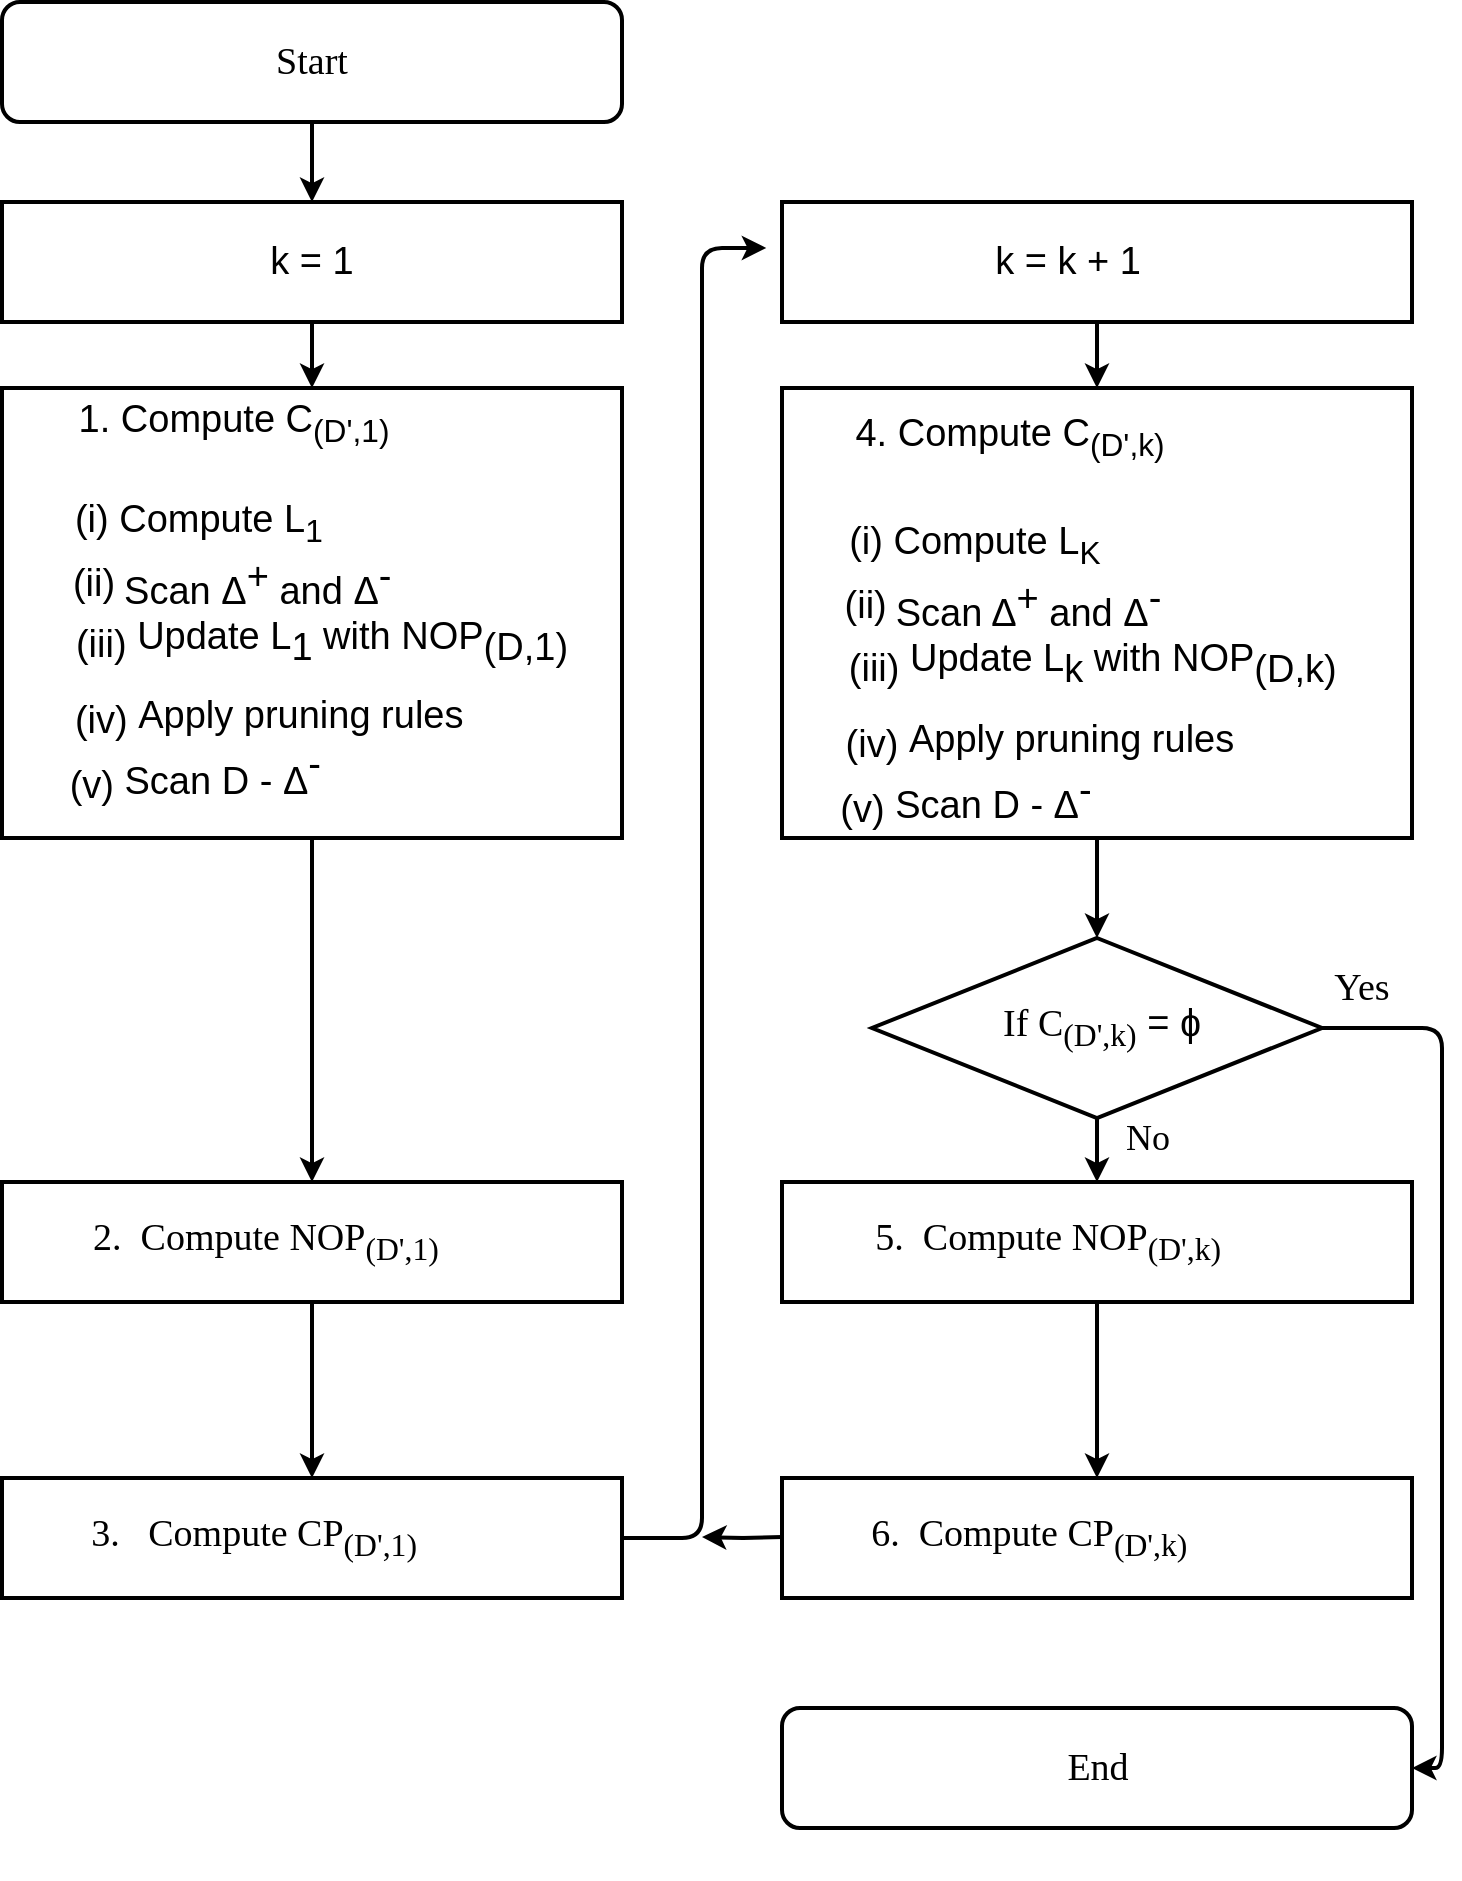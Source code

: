<mxfile version="13.6.5" type="device"><diagram id="lyGAVEAWEnv5lh46p7M4" name="Page-1"><mxGraphModel dx="2355" dy="776" grid="1" gridSize="15" guides="1" tooltips="1" connect="1" arrows="1" fold="1" page="1" pageScale="1" pageWidth="1000" pageHeight="700" math="0" shadow="0"><root><object label="" id="0"><mxCell/></object><mxCell id="1" parent="0"/><mxCell id="eJzbV3fGYI36LrdoB3EN-73" value="" style="edgeStyle=orthogonalEdgeStyle;rounded=0;orthogonalLoop=1;jettySize=auto;html=1;strokeWidth=2;" parent="1" source="eJzbV3fGYI36LrdoB3EN-74" target="eJzbV3fGYI36LrdoB3EN-76" edge="1"><mxGeometry relative="1" as="geometry"/></mxCell><mxCell id="eJzbV3fGYI36LrdoB3EN-74" value="" style="rounded=1;whiteSpace=wrap;html=1;strokeWidth=2;" parent="1" vertex="1"><mxGeometry y="17" width="310" height="60" as="geometry"/></mxCell><mxCell id="eJzbV3fGYI36LrdoB3EN-75" value="" style="edgeStyle=orthogonalEdgeStyle;rounded=0;orthogonalLoop=1;jettySize=auto;html=1;strokeWidth=2;" parent="1" source="eJzbV3fGYI36LrdoB3EN-76" target="eJzbV3fGYI36LrdoB3EN-89" edge="1"><mxGeometry relative="1" as="geometry"/></mxCell><mxCell id="eJzbV3fGYI36LrdoB3EN-76" value="" style="rounded=0;whiteSpace=wrap;html=1;strokeWidth=2;" parent="1" vertex="1"><mxGeometry y="117" width="310" height="60" as="geometry"/></mxCell><mxCell id="eJzbV3fGYI36LrdoB3EN-77" value="" style="edgeStyle=orthogonalEdgeStyle;rounded=0;orthogonalLoop=1;jettySize=auto;html=1;strokeWidth=2;" parent="1" source="eJzbV3fGYI36LrdoB3EN-78" target="eJzbV3fGYI36LrdoB3EN-80" edge="1"><mxGeometry relative="1" as="geometry"/></mxCell><mxCell id="eJzbV3fGYI36LrdoB3EN-78" value="" style="rounded=0;whiteSpace=wrap;html=1;fontSize=12;strokeWidth=2;" parent="1" vertex="1"><mxGeometry x="390" y="117" width="315" height="60" as="geometry"/></mxCell><mxCell id="eJzbV3fGYI36LrdoB3EN-79" value="" style="edgeStyle=orthogonalEdgeStyle;rounded=0;orthogonalLoop=1;jettySize=auto;html=1;strokeWidth=2;" parent="1" source="eJzbV3fGYI36LrdoB3EN-80" target="eJzbV3fGYI36LrdoB3EN-82" edge="1"><mxGeometry relative="1" as="geometry"/></mxCell><mxCell id="eJzbV3fGYI36LrdoB3EN-80" value="" style="rounded=0;whiteSpace=wrap;html=1;strokeWidth=2;" parent="1" vertex="1"><mxGeometry x="390" y="210" width="315" height="225" as="geometry"/></mxCell><mxCell id="eJzbV3fGYI36LrdoB3EN-81" value="" style="edgeStyle=orthogonalEdgeStyle;rounded=0;orthogonalLoop=1;jettySize=auto;html=1;strokeWidth=2;" parent="1" source="eJzbV3fGYI36LrdoB3EN-82" target="eJzbV3fGYI36LrdoB3EN-84" edge="1"><mxGeometry relative="1" as="geometry"/></mxCell><mxCell id="eJzbV3fGYI36LrdoB3EN-82" value="" style="rhombus;whiteSpace=wrap;html=1;strokeWidth=2;" parent="1" vertex="1"><mxGeometry x="435" y="485" width="225" height="90" as="geometry"/></mxCell><mxCell id="eJzbV3fGYI36LrdoB3EN-83" value="" style="edgeStyle=orthogonalEdgeStyle;rounded=0;orthogonalLoop=1;jettySize=auto;html=1;strokeWidth=2;" parent="1" source="eJzbV3fGYI36LrdoB3EN-84" target="eJzbV3fGYI36LrdoB3EN-86" edge="1"><mxGeometry relative="1" as="geometry"/></mxCell><mxCell id="eJzbV3fGYI36LrdoB3EN-84" value="" style="rounded=0;whiteSpace=wrap;html=1;strokeWidth=2;" parent="1" vertex="1"><mxGeometry x="390" y="607" width="315" height="60" as="geometry"/></mxCell><mxCell id="eJzbV3fGYI36LrdoB3EN-85" value="" style="edgeStyle=orthogonalEdgeStyle;rounded=0;orthogonalLoop=1;jettySize=auto;html=1;strokeWidth=2;" parent="1" edge="1"><mxGeometry relative="1" as="geometry"><mxPoint x="390" y="784.5" as="sourcePoint"/><mxPoint x="350" y="784.5" as="targetPoint"/></mxGeometry></mxCell><mxCell id="eJzbV3fGYI36LrdoB3EN-86" value="" style="rounded=0;whiteSpace=wrap;html=1;strokeWidth=2;" parent="1" vertex="1"><mxGeometry x="390" y="755" width="315" height="60" as="geometry"/></mxCell><mxCell id="eJzbV3fGYI36LrdoB3EN-87" value="" style="rounded=1;whiteSpace=wrap;html=1;strokeWidth=2;" parent="1" vertex="1"><mxGeometry x="390" y="870" width="315" height="60" as="geometry"/></mxCell><mxCell id="eJzbV3fGYI36LrdoB3EN-88" value="" style="edgeStyle=orthogonalEdgeStyle;rounded=0;orthogonalLoop=1;jettySize=auto;html=1;strokeWidth=2;" parent="1" source="eJzbV3fGYI36LrdoB3EN-89" target="eJzbV3fGYI36LrdoB3EN-93" edge="1"><mxGeometry relative="1" as="geometry"/></mxCell><mxCell id="eJzbV3fGYI36LrdoB3EN-89" value="" style="rounded=0;whiteSpace=wrap;html=1;strokeWidth=2;" parent="1" vertex="1"><mxGeometry y="210" width="310" height="225" as="geometry"/></mxCell><mxCell id="eJzbV3fGYI36LrdoB3EN-91" value="" style="rounded=0;whiteSpace=wrap;html=1;strokeWidth=2;" parent="1" vertex="1"><mxGeometry y="755" width="310" height="60" as="geometry"/></mxCell><mxCell id="eJzbV3fGYI36LrdoB3EN-92" value="" style="edgeStyle=orthogonalEdgeStyle;rounded=0;orthogonalLoop=1;jettySize=auto;html=1;strokeWidth=2;" parent="1" source="eJzbV3fGYI36LrdoB3EN-93" target="eJzbV3fGYI36LrdoB3EN-91" edge="1"><mxGeometry relative="1" as="geometry"/></mxCell><mxCell id="eJzbV3fGYI36LrdoB3EN-93" value="" style="rounded=0;whiteSpace=wrap;html=1;strokeWidth=2;" parent="1" vertex="1"><mxGeometry y="607" width="310" height="60" as="geometry"/></mxCell><mxCell id="eJzbV3fGYI36LrdoB3EN-94" value="" style="endArrow=classic;html=1;exitX=1;exitY=0.5;exitDx=0;exitDy=0;entryX=-0.025;entryY=0.383;entryDx=0;entryDy=0;entryPerimeter=0;strokeWidth=2;" parent="1" source="eJzbV3fGYI36LrdoB3EN-91" target="eJzbV3fGYI36LrdoB3EN-78" edge="1"><mxGeometry width="50" height="50" relative="1" as="geometry"><mxPoint x="550" y="417" as="sourcePoint"/><mxPoint x="380" y="77" as="targetPoint"/><Array as="points"><mxPoint x="350" y="785"/><mxPoint x="350" y="140"/></Array></mxGeometry></mxCell><mxCell id="eJzbV3fGYI36LrdoB3EN-95" value="" style="endArrow=classic;html=1;exitX=1;exitY=0.5;exitDx=0;exitDy=0;entryX=1;entryY=0.5;entryDx=0;entryDy=0;strokeWidth=2;" parent="1" source="eJzbV3fGYI36LrdoB3EN-82" target="eJzbV3fGYI36LrdoB3EN-87" edge="1"><mxGeometry width="50" height="50" relative="1" as="geometry"><mxPoint x="550" y="417" as="sourcePoint"/><mxPoint x="660" y="697" as="targetPoint"/><Array as="points"><mxPoint x="720" y="530"/><mxPoint x="720" y="675"/><mxPoint x="720" y="900"/></Array></mxGeometry></mxCell><mxCell id="eJzbV3fGYI36LrdoB3EN-96" value="&lt;h6&gt;&lt;font style=&quot;font-size: 19px&quot;&gt;&lt;span style=&quot;font-weight: normal&quot;&gt;Start&lt;/span&gt;&lt;/font&gt;&lt;/h6&gt;" style="text;html=1;strokeColor=none;fillColor=none;align=center;verticalAlign=middle;whiteSpace=wrap;rounded=0;fontFamily=Verdana;strokeWidth=2;" parent="1" vertex="1"><mxGeometry x="135" y="37" width="40" height="20" as="geometry"/></mxCell><mxCell id="eJzbV3fGYI36LrdoB3EN-97" value="&lt;font style=&quot;font-size: 19px&quot; face=&quot;Helvetica&quot;&gt;k = 1&lt;/font&gt;" style="text;html=1;strokeColor=none;fillColor=none;align=center;verticalAlign=middle;whiteSpace=wrap;rounded=0;fontFamily=Verdana;fontSize=12;strokeWidth=2;" parent="1" vertex="1"><mxGeometry x="120" y="137" width="70" height="20" as="geometry"/></mxCell><mxCell id="eJzbV3fGYI36LrdoB3EN-99" value="&lt;font style=&quot;font-size: 19px&quot;&gt;2.&amp;nbsp; Compute NOP&lt;sub&gt;(D',1)&lt;/sub&gt;&lt;/font&gt;" style="text;html=1;strokeColor=none;fillColor=none;align=center;verticalAlign=middle;whiteSpace=wrap;rounded=0;fontFamily=Verdana;fontSize=12;strokeWidth=2;" parent="1" vertex="1"><mxGeometry x="22" y="627" width="220" height="20" as="geometry"/></mxCell><mxCell id="eJzbV3fGYI36LrdoB3EN-100" value="&lt;div&gt;&lt;font style=&quot;font-size: 19px&quot;&gt;3.&amp;nbsp;&amp;nbsp; Compute CP&lt;sub&gt;(D',1)&amp;nbsp;&amp;nbsp;&amp;nbsp; &lt;br&gt;&lt;/sub&gt;&lt;/font&gt;&lt;/div&gt;" style="text;html=1;strokeColor=none;fillColor=none;align=center;verticalAlign=middle;whiteSpace=wrap;rounded=0;fontFamily=Verdana;fontSize=12;strokeWidth=2;" parent="1" vertex="1"><mxGeometry x="22" y="775" width="220" height="20" as="geometry"/></mxCell><mxCell id="eJzbV3fGYI36LrdoB3EN-101" value="&lt;font style=&quot;font-size: 19px&quot; face=&quot;Helvetica&quot;&gt;k = k + 1&lt;/font&gt;" style="text;html=1;strokeColor=none;fillColor=none;align=center;verticalAlign=middle;whiteSpace=wrap;rounded=0;fontFamily=Verdana;fontSize=12;strokeWidth=2;" parent="1" vertex="1"><mxGeometry x="472.5" y="137" width="120" height="20" as="geometry"/></mxCell><mxCell id="eJzbV3fGYI36LrdoB3EN-103" value="&lt;font style=&quot;font-size: 19px&quot;&gt;5.&amp;nbsp; Compute NOP&lt;sub&gt;(D',k)&amp;nbsp;&amp;nbsp;&amp;nbsp;&amp;nbsp;&amp;nbsp; &lt;br&gt;&lt;/sub&gt;&lt;/font&gt;" style="text;html=1;strokeColor=none;fillColor=none;align=center;verticalAlign=middle;whiteSpace=wrap;rounded=0;fontFamily=Verdana;fontSize=12;strokeWidth=2;" parent="1" vertex="1"><mxGeometry x="407.5" y="627" width="250" height="20" as="geometry"/></mxCell><mxCell id="eJzbV3fGYI36LrdoB3EN-104" value="&lt;font style=&quot;font-size: 19px&quot;&gt;6.&amp;nbsp; Compute CP&lt;sub&gt;(D',k)&amp;nbsp;&amp;nbsp;&amp;nbsp;&amp;nbsp;&amp;nbsp;&amp;nbsp; &lt;br&gt;&lt;/sub&gt;&lt;/font&gt;" style="text;html=1;strokeColor=none;fillColor=none;align=center;verticalAlign=middle;whiteSpace=wrap;rounded=0;fontFamily=Verdana;fontSize=12;strokeWidth=2;" parent="1" vertex="1"><mxGeometry x="407.5" y="775" width="235" height="20" as="geometry"/></mxCell><mxCell id="eJzbV3fGYI36LrdoB3EN-105" value="&lt;h6 style=&quot;font-size: 19px&quot;&gt;&lt;font style=&quot;font-size: 19px&quot;&gt;&lt;span style=&quot;font-weight: normal&quot;&gt;End&lt;/span&gt;&lt;br&gt;&lt;/font&gt;&lt;/h6&gt;" style="text;html=1;strokeColor=none;fillColor=none;align=center;verticalAlign=middle;whiteSpace=wrap;rounded=0;fontFamily=Verdana;strokeWidth=2;" parent="1" vertex="1"><mxGeometry x="527.5" y="890" width="40" height="20" as="geometry"/></mxCell><mxCell id="eJzbV3fGYI36LrdoB3EN-106" value="&lt;font style=&quot;font-size: 19px&quot;&gt;If C&lt;sub&gt;(D',k)&lt;/sub&gt;&lt;/font&gt;&lt;span style=&quot;font-size: 19px ; font-family: &amp;#34;arial&amp;#34; ; color: rgb(0 , 0 , 0) ; background-color: transparent ; font-weight: 400 ; font-style: normal ; font-variant: normal ; text-decoration: none ; vertical-align: baseline&quot; id=&quot;docs-internal-guid-69cae1eb-7fff-02d7-6fed-f276f1a16385&quot;&gt; &lt;font style=&quot;font-size: 19px&quot;&gt;= ɸ&lt;/font&gt;&lt;/span&gt;" style="text;html=1;strokeColor=none;fillColor=none;align=center;verticalAlign=middle;whiteSpace=wrap;rounded=0;fontFamily=Verdana;fontSize=12;strokeWidth=2;" parent="1" vertex="1"><mxGeometry x="440" y="520" width="220" height="20" as="geometry"/></mxCell><mxCell id="eJzbV3fGYI36LrdoB3EN-107" value="&lt;font style=&quot;font-size: 19px&quot;&gt;Yes&lt;/font&gt;" style="text;html=1;strokeColor=none;fillColor=none;align=center;verticalAlign=middle;whiteSpace=wrap;rounded=0;fontFamily=Verdana;strokeWidth=2;" parent="1" vertex="1"><mxGeometry x="660" y="500" width="40" height="20" as="geometry"/></mxCell><mxCell id="eJzbV3fGYI36LrdoB3EN-108" value="&lt;font style=&quot;font-size: 18px&quot;&gt;No&lt;/font&gt;" style="text;html=1;strokeColor=none;fillColor=none;align=center;verticalAlign=middle;whiteSpace=wrap;rounded=0;fontFamily=Verdana;strokeWidth=2;" parent="1" vertex="1"><mxGeometry x="552.5" y="575" width="40" height="20" as="geometry"/></mxCell><mxCell id="EZfC-SxZ7xJEwx1nV3RK-2" value="&lt;div style=&quot;font-size: 19px&quot;&gt;&lt;font style=&quot;font-size: 19px&quot;&gt;1. Compute C&lt;sub&gt;(D',1)&amp;nbsp; &amp;nbsp; &amp;nbsp; &amp;nbsp;&amp;nbsp; &amp;nbsp;&amp;nbsp;&amp;nbsp;&amp;nbsp;&amp;nbsp;&amp;nbsp;&amp;nbsp;&amp;nbsp;&amp;nbsp;&amp;nbsp;&amp;nbsp; &lt;br&gt;&lt;/sub&gt;&lt;/font&gt;&lt;/div&gt;&lt;div style=&quot;font-size: 19px&quot;&gt;&lt;font style=&quot;font-size: 19px&quot;&gt;&lt;br&gt;&lt;/font&gt;&lt;/div&gt;&lt;div style=&quot;font-size: 19px&quot;&gt;&lt;font style=&quot;font-size: 19px&quot;&gt;(i) Compute L&lt;sub&gt;1 &amp;nbsp; &amp;nbsp; &amp;nbsp; &amp;nbsp; &amp;nbsp; &amp;nbsp; &amp;nbsp; &amp;nbsp; &amp;nbsp; &amp;nbsp; &amp;nbsp; &amp;nbsp; &amp;nbsp;&amp;nbsp;&amp;nbsp; &lt;br style=&quot;font-size: 19px&quot;&gt;&lt;/sub&gt;&lt;/font&gt;&lt;/div&gt;&lt;div style=&quot;font-size: 19px&quot;&gt;&lt;font style=&quot;font-size: 19px&quot;&gt;&lt;sub style=&quot;font-size: 16px&quot;&gt;&lt;font style=&quot;font-size: 19px&quot;&gt;(ii)&lt;/font&gt; &lt;/sub&gt;&lt;/font&gt;&lt;font style=&quot;font-size: 19px&quot;&gt;&lt;sub&gt;&lt;sub style=&quot;font-size: 19px&quot;&gt;&lt;font style=&quot;font-size: 19px&quot;&gt;Scan&lt;/font&gt; &lt;/sub&gt;&lt;sub style=&quot;font-size: 19px&quot;&gt;&lt;span style=&quot;color: rgb(0 , 0 , 0) ; background-color: transparent ; font-weight: 400 ; font-style: normal ; font-variant: normal ; text-decoration: none ; vertical-align: baseline&quot; id=&quot;docs-internal-guid-ef3e413d-7fff-1947-f1c0-6418bb744c8f&quot;&gt;Δ&lt;/span&gt;&lt;span style=&quot;color: rgb(0 , 0 , 0) ; background-color: transparent ; font-weight: 400 ; font-style: normal ; font-variant: normal ; text-decoration: none ; vertical-align: baseline&quot;&gt;&lt;span style=&quot;vertical-align: super&quot;&gt;+&lt;/span&gt;&lt;/span&gt;&lt;span style=&quot;color: rgb(0 , 0 , 0) ; background-color: transparent ; font-weight: 400 ; font-style: normal ; font-variant: normal ; text-decoration: none ; vertical-align: baseline&quot;&gt; and Δ&lt;/span&gt;&lt;span style=&quot;color: rgb(0 , 0 , 0) ; background-color: transparent ; font-weight: 400 ; font-style: normal ; font-variant: normal ; text-decoration: none ; vertical-align: baseline&quot;&gt;&lt;span style=&quot;vertical-align: super&quot;&gt;-&amp;nbsp;&amp;nbsp;&amp;nbsp;&amp;nbsp;&amp;nbsp;&amp;nbsp;&amp;nbsp;&amp;nbsp;&amp;nbsp;&amp;nbsp;&amp;nbsp;&amp;nbsp;&amp;nbsp;&amp;nbsp;&amp;nbsp;&amp;nbsp;&amp;nbsp; &lt;br&gt;&lt;/span&gt;&lt;/span&gt;&lt;/sub&gt;&lt;/sub&gt;&lt;/font&gt;&lt;/div&gt;&lt;div style=&quot;font-size: 19px&quot;&gt;&lt;font style=&quot;font-size: 19px&quot;&gt;&lt;sub&gt;&lt;sub style=&quot;font-size: 19px&quot;&gt;&lt;span style=&quot;color: rgb(0 , 0 , 0) ; background-color: transparent ; font-weight: 400 ; font-style: normal ; font-variant: normal ; text-decoration: none ; vertical-align: baseline&quot;&gt;&lt;span style=&quot;vertical-align: super&quot;&gt;(iii) &lt;/span&gt;&lt;/span&gt;&lt;/sub&gt;&lt;/sub&gt;&lt;/font&gt;&lt;font style=&quot;font-size: 19px&quot;&gt;&lt;sub&gt;&lt;span style=&quot;font-size: 19px ; color: rgb(0 , 0 , 0) ; background-color: transparent ; font-weight: 400 ; font-style: normal ; font-variant: normal ; text-decoration: none ; vertical-align: baseline&quot;&gt;&lt;span style=&quot;vertical-align: super&quot;&gt;&lt;span style=&quot;color: rgb(0 , 0 , 0) ; background-color: transparent ; font-weight: 400 ; font-style: normal ; font-variant: normal ; text-decoration: none ; vertical-align: baseline&quot; id=&quot;docs-internal-guid-216dae3f-7fff-b51b-758c-2ea3999ff38e&quot;&gt;Update L&lt;/span&gt;&lt;span style=&quot;color: rgb(0 , 0 , 0) ; background-color: transparent ; font-weight: 400 ; font-style: normal ; font-variant: normal ; text-decoration: none ; vertical-align: baseline&quot;&gt;&lt;span style=&quot;vertical-align: sub&quot;&gt;1&lt;/span&gt;&lt;/span&gt;&lt;span style=&quot;color: rgb(0 , 0 , 0) ; background-color: transparent ; font-weight: 400 ; font-style: normal ; font-variant: normal ; text-decoration: none ; vertical-align: baseline&quot;&gt; with NOP&lt;/span&gt;&lt;span style=&quot;color: rgb(0 , 0 , 0) ; background-color: transparent ; font-weight: 400 ; font-style: normal ; font-variant: normal ; text-decoration: none ; vertical-align: baseline&quot;&gt;&lt;span style=&quot;vertical-align: sub&quot;&gt;(D,1) &lt;/span&gt;&lt;/span&gt;&lt;/span&gt;&lt;/span&gt;&lt;/sub&gt;&lt;/font&gt;&lt;font style=&quot;font-size: 19px&quot;&gt;&lt;sub&gt;&lt;sub style=&quot;font-size: 19px&quot;&gt;&lt;span style=&quot;color: rgb(0 , 0 , 0) ; background-color: transparent ; font-weight: 400 ; font-style: normal ; font-variant: normal ; text-decoration: none ; vertical-align: baseline&quot;&gt;&lt;span style=&quot;vertical-align: super&quot;&gt;&lt;/span&gt;&lt;/span&gt;&lt;/sub&gt;&lt;/sub&gt;&lt;/font&gt;&lt;/div&gt;&lt;div style=&quot;font-size: 19px&quot;&gt;&lt;font style=&quot;font-size: 19px&quot;&gt;(iv) &lt;font style=&quot;font-size: 19px&quot;&gt;&lt;span style=&quot;color: rgb(0 , 0 , 0) ; background-color: transparent ; font-weight: 400 ; font-style: normal ; font-variant: normal ; text-decoration: none ; vertical-align: baseline&quot;&gt;&lt;span style=&quot;vertical-align: super&quot;&gt;&lt;span style=&quot;color: rgb(0 , 0 , 0) ; background-color: transparent ; font-weight: 400 ; font-style: normal ; font-variant: normal ; text-decoration: none ; vertical-align: baseline&quot;&gt;&lt;span style=&quot;vertical-align: sub&quot;&gt;&lt;span style=&quot;color: rgb(0 , 0 , 0) ; background-color: transparent ; font-weight: 400 ; font-style: normal ; font-variant: normal ; text-decoration: none ; vertical-align: baseline&quot; id=&quot;docs-internal-guid-fefc0dee-7fff-dd55-5d74-25d7f752deb7&quot;&gt;Apply pruning rules &amp;nbsp; &amp;nbsp; &amp;nbsp;&amp;nbsp; &amp;nbsp;&amp;nbsp; &lt;br&gt;&lt;/span&gt;&lt;/span&gt;&lt;/span&gt;&lt;/span&gt;&lt;/span&gt;&lt;/font&gt;&lt;/font&gt;&lt;/div&gt;&lt;div style=&quot;font-size: 19px&quot;&gt;&lt;font style=&quot;font-size: 19px&quot;&gt;&lt;span style=&quot;color: rgb(0 , 0 , 0) ; background-color: transparent ; font-weight: 400 ; font-style: normal ; font-variant: normal ; text-decoration: none ; vertical-align: baseline&quot;&gt;&lt;span style=&quot;vertical-align: super&quot;&gt;&lt;span style=&quot;color: rgb(0 , 0 , 0) ; background-color: transparent ; font-weight: 400 ; font-style: normal ; font-variant: normal ; text-decoration: none ; vertical-align: baseline&quot;&gt;&lt;span style=&quot;vertical-align: sub&quot;&gt;&lt;span style=&quot;color: rgb(0 , 0 , 0) ; background-color: transparent ; font-weight: 400 ; font-style: normal ; font-variant: normal ; text-decoration: none ; vertical-align: baseline&quot; id=&quot;docs-internal-guid-fefc0dee-7fff-dd55-5d74-25d7f752deb7&quot;&gt;(v)&lt;/span&gt;&lt;/span&gt;&lt;/span&gt;&lt;/span&gt;&lt;/span&gt;&lt;/font&gt;&lt;font style=&quot;font-size: 19px&quot;&gt;&lt;span style=&quot;color: rgb(0 , 0 , 0) ; background-color: transparent ; font-weight: 400 ; font-style: normal ; font-variant: normal ; text-decoration: none ; vertical-align: baseline&quot;&gt;&lt;span style=&quot;vertical-align: super&quot;&gt;&lt;span style=&quot;color: rgb(0 , 0 , 0) ; background-color: transparent ; font-weight: 400 ; font-style: normal ; font-variant: normal ; text-decoration: none ; vertical-align: baseline&quot;&gt;&lt;span style=&quot;vertical-align: sub&quot;&gt;&lt;span style=&quot;color: rgb(0 , 0 , 0) ; background-color: transparent ; font-weight: 400 ; font-style: normal ; font-variant: normal ; text-decoration: none ; vertical-align: baseline&quot; id=&quot;docs-internal-guid-fefc0dee-7fff-dd55-5d74-25d7f752deb7&quot;&gt;&lt;font style=&quot;font-size: 19px&quot;&gt;&lt;span style=&quot;color: rgb(0 , 0 , 0) ; background-color: transparent ; font-weight: 400 ; font-style: normal ; font-variant: normal ; text-decoration: none ; vertical-align: baseline&quot;&gt;&lt;span style=&quot;vertical-align: super&quot;&gt;&lt;span style=&quot;color: rgb(0 , 0 , 0) ; background-color: transparent ; font-weight: 400 ; font-style: normal ; font-variant: normal ; text-decoration: none ; vertical-align: baseline&quot;&gt;&lt;span style=&quot;vertical-align: sub&quot;&gt;&lt;span style=&quot;color: rgb(0 , 0 , 0) ; background-color: transparent ; font-weight: 400 ; font-style: normal ; font-variant: normal ; text-decoration: none ; vertical-align: baseline&quot; id=&quot;docs-internal-guid-fefc0dee-7fff-dd55-5d74-25d7f752deb7&quot;&gt;&lt;span style=&quot;color: rgb(0 , 0 , 0) ; background-color: transparent ; font-weight: 400 ; font-style: normal ; font-variant: normal ; text-decoration: none ; vertical-align: baseline&quot; id=&quot;docs-internal-guid-16b46693-7fff-fd75-a90b-abdbf565ef30&quot;&gt; Scan D - Δ&lt;/span&gt;&lt;span style=&quot;color: rgb(0 , 0 , 0) ; background-color: transparent ; font-weight: 400 ; font-style: normal ; font-variant: normal ; text-decoration: none ; vertical-align: baseline&quot;&gt;&lt;span style=&quot;vertical-align: super&quot;&gt;-&amp;nbsp;&amp;nbsp;&amp;nbsp;&amp;nbsp;&amp;nbsp;&amp;nbsp;&amp;nbsp;&amp;nbsp;&amp;nbsp;&amp;nbsp;&amp;nbsp;&amp;nbsp;&amp;nbsp;&amp;nbsp;&amp;nbsp;&amp;nbsp;&amp;nbsp;&amp;nbsp;&amp;nbsp;&amp;nbsp;&amp;nbsp;&amp;nbsp;&amp;nbsp;&amp;nbsp; &lt;br&gt;&lt;/span&gt;&lt;/span&gt;&lt;/span&gt;&lt;/span&gt;&lt;/span&gt;&lt;/span&gt;&lt;/span&gt;&lt;/font&gt;&lt;/span&gt;&lt;/span&gt;&lt;/span&gt;&lt;/span&gt;&lt;/span&gt;&lt;/font&gt;&lt;/div&gt;&lt;div&gt;&lt;br&gt;&lt;/div&gt;" style="text;html=1;strokeColor=none;fillColor=none;align=center;verticalAlign=middle;whiteSpace=wrap;rounded=0;" parent="1" vertex="1"><mxGeometry x="10" y="204" width="300" height="243" as="geometry"/></mxCell><mxCell id="EZfC-SxZ7xJEwx1nV3RK-4" value="&lt;div style=&quot;font-size: 19px&quot;&gt;&lt;br&gt;&lt;font style=&quot;font-size: 19px&quot;&gt;4. Compute C&lt;sub&gt;(D',k) &amp;nbsp; &amp;nbsp; &amp;nbsp; &amp;nbsp;&amp;nbsp;&amp;nbsp;&amp;nbsp;&amp;nbsp;&amp;nbsp;&amp;nbsp;&amp;nbsp;&amp;nbsp;&amp;nbsp;&amp;nbsp;&amp;nbsp;&amp;nbsp; &lt;br&gt;&lt;/sub&gt;&lt;/font&gt;&lt;/div&gt;&lt;div style=&quot;font-size: 19px&quot;&gt;&lt;font style=&quot;font-size: 19px&quot;&gt;&lt;sub&gt;&lt;br&gt;&lt;/sub&gt;&lt;/font&gt;&lt;/div&gt;&lt;div style=&quot;font-size: 19px&quot;&gt;&lt;font style=&quot;font-size: 19px&quot;&gt;(i) Compute L&lt;sub&gt;K&amp;nbsp;&amp;nbsp;&amp;nbsp;&amp;nbsp;&amp;nbsp;&amp;nbsp;&amp;nbsp;&amp;nbsp;&amp;nbsp;&amp;nbsp;&amp;nbsp;&amp;nbsp;&amp;nbsp;&amp;nbsp;&amp;nbsp;&amp;nbsp;&amp;nbsp;&amp;nbsp;&amp;nbsp;&amp;nbsp;&amp;nbsp;&amp;nbsp;&amp;nbsp;&amp;nbsp;&amp;nbsp;&amp;nbsp;&amp;nbsp;&amp;nbsp; &lt;br&gt;&lt;/sub&gt;&lt;/font&gt;&lt;/div&gt;&lt;div style=&quot;font-size: 19px&quot;&gt;&lt;font style=&quot;font-size: 19px&quot;&gt;&lt;sub style=&quot;font-size: 16px&quot;&gt;&lt;font style=&quot;font-size: 19px&quot;&gt;(ii)&lt;/font&gt; &lt;/sub&gt;&lt;/font&gt;&lt;font style=&quot;font-size: 19px&quot;&gt;&lt;sub&gt;&lt;font style=&quot;font-size: 19px&quot;&gt;&lt;sub&gt;&lt;font style=&quot;font-size: 19px&quot;&gt;Scan&lt;/font&gt; &lt;/sub&gt;&lt;sub&gt;&lt;span style=&quot;font-size: 19px ; color: rgb(0 , 0 , 0) ; background-color: transparent ; font-weight: 400 ; font-style: normal ; font-variant: normal ; text-decoration: none ; vertical-align: baseline&quot; id=&quot;docs-internal-guid-ef3e413d-7fff-1947-f1c0-6418bb744c8f&quot;&gt;Δ&lt;/span&gt;&lt;span style=&quot;font-size: 19px ; color: rgb(0 , 0 , 0) ; background-color: transparent ; font-weight: 400 ; font-style: normal ; font-variant: normal ; text-decoration: none ; vertical-align: baseline&quot;&gt;&lt;span style=&quot;vertical-align: super&quot;&gt;+&lt;/span&gt;&lt;/span&gt;&lt;span style=&quot;font-size: 19px ; color: rgb(0 , 0 , 0) ; background-color: transparent ; font-weight: 400 ; font-style: normal ; font-variant: normal ; text-decoration: none ; vertical-align: baseline&quot;&gt; and Δ&lt;/span&gt;&lt;span style=&quot;font-size: 19px ; color: rgb(0 , 0 , 0) ; background-color: transparent ; font-weight: 400 ; font-style: normal ; font-variant: normal ; text-decoration: none ; vertical-align: baseline&quot;&gt;&lt;span style=&quot;vertical-align: super&quot;&gt;-&lt;/span&gt;&lt;/span&gt;&lt;/sub&gt;&lt;/font&gt;&lt;/sub&gt;&lt;/font&gt;&amp;nbsp;&amp;nbsp;&amp;nbsp;&amp;nbsp;&amp;nbsp;&amp;nbsp;&amp;nbsp;&amp;nbsp;&amp;nbsp;&amp;nbsp;&amp;nbsp;&amp;nbsp;&amp;nbsp;&amp;nbsp;&amp;nbsp;&amp;nbsp;&amp;nbsp;&amp;nbsp; &lt;br&gt;&lt;/div&gt;&lt;div style=&quot;font-size: 19px&quot;&gt;&lt;font style=&quot;font-size: 19px&quot;&gt;&lt;sub&gt;&lt;font style=&quot;font-size: 19px&quot;&gt;&lt;sub&gt;&lt;span style=&quot;font-size: 19px ; color: rgb(0 , 0 , 0) ; background-color: transparent ; font-weight: 400 ; font-style: normal ; font-variant: normal ; text-decoration: none ; vertical-align: baseline&quot;&gt;&lt;span style=&quot;vertical-align: super&quot;&gt;(iii) &lt;/span&gt;&lt;/span&gt;&lt;/sub&gt;&lt;/font&gt;&lt;/sub&gt;&lt;/font&gt;&lt;font style=&quot;font-size: 19px&quot;&gt;&lt;sub&gt;&lt;span style=&quot;font-size: 19px ; color: rgb(0 , 0 , 0) ; background-color: transparent ; font-weight: 400 ; font-style: normal ; font-variant: normal ; text-decoration: none ; vertical-align: baseline&quot;&gt;&lt;span style=&quot;vertical-align: super&quot;&gt;&lt;span style=&quot;color: rgb(0 , 0 , 0) ; background-color: transparent ; font-weight: 400 ; font-style: normal ; font-variant: normal ; text-decoration: none ; vertical-align: baseline&quot; id=&quot;docs-internal-guid-216dae3f-7fff-b51b-758c-2ea3999ff38e&quot;&gt;Update L&lt;/span&gt;&lt;span style=&quot;color: rgb(0 , 0 , 0) ; background-color: transparent ; font-weight: 400 ; font-style: normal ; font-variant: normal ; text-decoration: none ; vertical-align: baseline&quot;&gt;&lt;span style=&quot;vertical-align: sub&quot;&gt;k&lt;/span&gt;&lt;/span&gt;&lt;span style=&quot;color: rgb(0 , 0 , 0) ; background-color: transparent ; font-weight: 400 ; font-style: normal ; font-variant: normal ; text-decoration: none ; vertical-align: baseline&quot;&gt; with NOP&lt;/span&gt;&lt;span style=&quot;color: rgb(0 , 0 , 0) ; background-color: transparent ; font-weight: 400 ; font-style: normal ; font-variant: normal ; text-decoration: none ; vertical-align: baseline&quot;&gt;&lt;span style=&quot;vertical-align: sub&quot;&gt;(D,k)&amp;nbsp; &lt;/span&gt;&lt;/span&gt;&lt;/span&gt;&lt;/span&gt;&lt;/sub&gt;&lt;/font&gt;&lt;font style=&quot;font-size: 19px&quot;&gt;&lt;sub&gt;&lt;font style=&quot;font-size: 19px&quot;&gt;&lt;sub&gt;&lt;span style=&quot;font-size: 19px ; color: rgb(0 , 0 , 0) ; background-color: transparent ; font-weight: 400 ; font-style: normal ; font-variant: normal ; text-decoration: none ; vertical-align: baseline&quot;&gt;&lt;span style=&quot;vertical-align: super&quot;&gt;&lt;/span&gt;&lt;/span&gt;&lt;/sub&gt;&lt;/font&gt;&lt;/sub&gt;&lt;/font&gt;&lt;/div&gt;&lt;div style=&quot;font-size: 19px&quot;&gt;&lt;font style=&quot;font-size: 19px&quot;&gt;(iv) &lt;font style=&quot;font-size: 19px&quot;&gt;&lt;span style=&quot;color: rgb(0 , 0 , 0) ; background-color: transparent ; font-weight: 400 ; font-style: normal ; font-variant: normal ; text-decoration: none ; vertical-align: baseline&quot;&gt;&lt;span style=&quot;vertical-align: super&quot;&gt;&lt;span style=&quot;color: rgb(0 , 0 , 0) ; background-color: transparent ; font-weight: 400 ; font-style: normal ; font-variant: normal ; text-decoration: none ; vertical-align: baseline&quot;&gt;&lt;span style=&quot;vertical-align: sub&quot;&gt;&lt;span style=&quot;color: rgb(0 , 0 , 0) ; background-color: transparent ; font-weight: 400 ; font-style: normal ; font-variant: normal ; text-decoration: none ; vertical-align: baseline&quot; id=&quot;docs-internal-guid-fefc0dee-7fff-dd55-5d74-25d7f752deb7&quot;&gt;Apply pruning rules&amp;nbsp;&amp;nbsp;&amp;nbsp;&amp;nbsp;&amp;nbsp;&amp;nbsp;&amp;nbsp;&amp;nbsp;&amp;nbsp;&amp;nbsp;&amp;nbsp; &lt;br&gt;&lt;/span&gt;&lt;/span&gt;&lt;/span&gt;&lt;/span&gt;&lt;/span&gt;&lt;/font&gt;&lt;/font&gt;&lt;/div&gt;&lt;div style=&quot;font-size: 19px&quot;&gt;&lt;font style=&quot;font-size: 19px&quot;&gt;&lt;span style=&quot;color: rgb(0 , 0 , 0) ; background-color: transparent ; font-weight: 400 ; font-style: normal ; font-variant: normal ; text-decoration: none ; vertical-align: baseline&quot;&gt;&lt;span style=&quot;vertical-align: super&quot;&gt;&lt;span style=&quot;color: rgb(0 , 0 , 0) ; background-color: transparent ; font-weight: 400 ; font-style: normal ; font-variant: normal ; text-decoration: none ; vertical-align: baseline&quot;&gt;&lt;span style=&quot;vertical-align: sub&quot;&gt;&lt;span style=&quot;color: rgb(0 , 0 , 0) ; background-color: transparent ; font-weight: 400 ; font-style: normal ; font-variant: normal ; text-decoration: none ; vertical-align: baseline&quot; id=&quot;docs-internal-guid-fefc0dee-7fff-dd55-5d74-25d7f752deb7&quot;&gt;(v) &lt;/span&gt;&lt;/span&gt;&lt;/span&gt;&lt;/span&gt;&lt;/span&gt;&lt;/font&gt;&lt;font style=&quot;font-size: 19px&quot;&gt;&lt;font style=&quot;font-size: 19px&quot;&gt;&lt;span style=&quot;color: rgb(0 , 0 , 0) ; background-color: transparent ; font-weight: 400 ; font-style: normal ; font-variant: normal ; text-decoration: none ; vertical-align: baseline&quot;&gt;&lt;span style=&quot;vertical-align: super&quot;&gt;&lt;span style=&quot;color: rgb(0 , 0 , 0) ; background-color: transparent ; font-weight: 400 ; font-style: normal ; font-variant: normal ; text-decoration: none ; vertical-align: baseline&quot;&gt;&lt;span style=&quot;vertical-align: sub&quot;&gt;&lt;span style=&quot;color: rgb(0 , 0 , 0) ; background-color: transparent ; font-weight: 400 ; font-style: normal ; font-variant: normal ; text-decoration: none ; vertical-align: baseline&quot; id=&quot;docs-internal-guid-fefc0dee-7fff-dd55-5d74-25d7f752deb7&quot;&gt;&lt;font style=&quot;font-size: 19px&quot;&gt;&lt;span style=&quot;color: rgb(0 , 0 , 0) ; background-color: transparent ; font-weight: 400 ; font-style: normal ; font-variant: normal ; text-decoration: none ; vertical-align: baseline&quot;&gt;&lt;span style=&quot;vertical-align: super&quot;&gt;&lt;span style=&quot;color: rgb(0 , 0 , 0) ; background-color: transparent ; font-weight: 400 ; font-style: normal ; font-variant: normal ; text-decoration: none ; vertical-align: baseline&quot;&gt;&lt;span style=&quot;vertical-align: sub&quot;&gt;&lt;span style=&quot;color: rgb(0 , 0 , 0) ; background-color: transparent ; font-weight: 400 ; font-style: normal ; font-variant: normal ; text-decoration: none ; vertical-align: baseline&quot; id=&quot;docs-internal-guid-fefc0dee-7fff-dd55-5d74-25d7f752deb7&quot;&gt;&lt;span style=&quot;color: rgb(0 , 0 , 0) ; background-color: transparent ; font-weight: 400 ; font-style: normal ; font-variant: normal ; text-decoration: none ; vertical-align: baseline&quot; id=&quot;docs-internal-guid-16b46693-7fff-fd75-a90b-abdbf565ef30&quot;&gt;Scan D - Δ&lt;/span&gt;&lt;span style=&quot;color: rgb(0 , 0 , 0) ; background-color: transparent ; font-weight: 400 ; font-style: normal ; font-variant: normal ; text-decoration: none ; vertical-align: baseline&quot;&gt;&lt;span style=&quot;vertical-align: super&quot;&gt;-&amp;nbsp;&amp;nbsp;&amp;nbsp;&amp;nbsp;&amp;nbsp;&amp;nbsp;&amp;nbsp;&amp;nbsp;&amp;nbsp;&amp;nbsp;&amp;nbsp;&amp;nbsp;&amp;nbsp;&amp;nbsp;&amp;nbsp;&amp;nbsp;&amp;nbsp;&amp;nbsp;&amp;nbsp;&amp;nbsp;&amp;nbsp;&amp;nbsp;&amp;nbsp;&amp;nbsp;&amp;nbsp; &lt;br&gt;&lt;/span&gt;&lt;/span&gt;&lt;/span&gt;&lt;/span&gt;&lt;/span&gt;&lt;/span&gt;&lt;/span&gt;&lt;/font&gt;&lt;/span&gt;&lt;/span&gt;&lt;/span&gt;&lt;/span&gt;&lt;/span&gt;&lt;/font&gt;&lt;/font&gt;&lt;/div&gt;" style="text;html=1;strokeColor=none;fillColor=none;align=center;verticalAlign=middle;whiteSpace=wrap;rounded=0;" parent="1" vertex="1"><mxGeometry x="382.5" y="204" width="330" height="226" as="geometry"/></mxCell></root></mxGraphModel></diagram></mxfile>